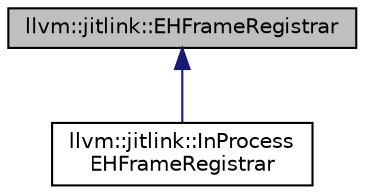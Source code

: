 digraph "llvm::jitlink::EHFrameRegistrar"
{
 // LATEX_PDF_SIZE
  bgcolor="transparent";
  edge [fontname="Helvetica",fontsize="10",labelfontname="Helvetica",labelfontsize="10"];
  node [fontname="Helvetica",fontsize="10",shape="box"];
  Node1 [label="llvm::jitlink::EHFrameRegistrar",height=0.2,width=0.4,color="black", fillcolor="grey75", style="filled", fontcolor="black",tooltip="Supports registration/deregistration of EH-frames in a target process."];
  Node1 -> Node2 [dir="back",color="midnightblue",fontsize="10",style="solid",fontname="Helvetica"];
  Node2 [label="llvm::jitlink::InProcess\lEHFrameRegistrar",height=0.2,width=0.4,color="black",URL="$classllvm_1_1jitlink_1_1InProcessEHFrameRegistrar.html",tooltip="Registers / Deregisters EH-frames in the current process."];
}
